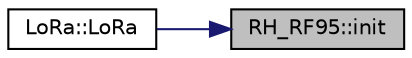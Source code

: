 digraph "RH_RF95::init"
{
 // LATEX_PDF_SIZE
  edge [fontname="Helvetica",fontsize="10",labelfontname="Helvetica",labelfontsize="10"];
  node [fontname="Helvetica",fontsize="10",shape=record];
  rankdir="RL";
  Node1 [label="RH_RF95::init",height=0.2,width=0.4,color="black", fillcolor="grey75", style="filled", fontcolor="black",tooltip=" "];
  Node1 -> Node2 [dir="back",color="midnightblue",fontsize="10",style="solid",fontname="Helvetica"];
  Node2 [label="LoRa::LoRa",height=0.2,width=0.4,color="black", fillcolor="white", style="filled",URL="$class_lo_ra.html#add01349547d8f36a69d2cad70b9363e5",tooltip=" "];
}
